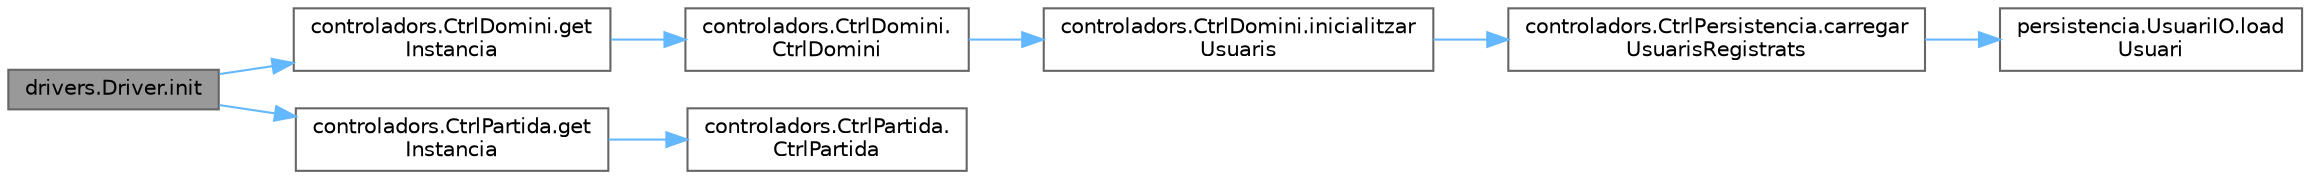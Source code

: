 digraph "drivers.Driver.init"
{
 // INTERACTIVE_SVG=YES
 // LATEX_PDF_SIZE
  bgcolor="transparent";
  edge [fontname=Helvetica,fontsize=10,labelfontname=Helvetica,labelfontsize=10];
  node [fontname=Helvetica,fontsize=10,shape=box,height=0.2,width=0.4];
  rankdir="LR";
  Node1 [id="Node000001",label="drivers.Driver.init",height=0.2,width=0.4,color="gray40", fillcolor="grey60", style="filled", fontcolor="black",tooltip="Inicialitza el driver."];
  Node1 -> Node2 [id="edge1_Node000001_Node000002",color="steelblue1",style="solid",tooltip=" "];
  Node2 [id="Node000002",label="controladors.CtrlDomini.get\lInstancia",height=0.2,width=0.4,color="grey40", fillcolor="white", style="filled",URL="$classcontroladors_1_1_ctrl_domini.html#ab9f3147d91bf87174cee2fbad80eebd0",tooltip="Retorna la instancia del controlador de domini."];
  Node2 -> Node3 [id="edge2_Node000002_Node000003",color="steelblue1",style="solid",tooltip=" "];
  Node3 [id="Node000003",label="controladors.CtrlDomini.\lCtrlDomini",height=0.2,width=0.4,color="grey40", fillcolor="white", style="filled",URL="$classcontroladors_1_1_ctrl_domini.html#a7648cc0064b988072993a90846e84d38",tooltip="Constructor de la classe Ctrl_Domini."];
  Node3 -> Node4 [id="edge3_Node000003_Node000004",color="steelblue1",style="solid",tooltip=" "];
  Node4 [id="Node000004",label="controladors.CtrlDomini.inicialitzar\lUsuaris",height=0.2,width=0.4,color="grey40", fillcolor="white", style="filled",URL="$classcontroladors_1_1_ctrl_domini.html#ab06c2680b60a9e0864d8470f4888e8e9",tooltip="Carrega els usuaris cada cop que executem el joc."];
  Node4 -> Node5 [id="edge4_Node000004_Node000005",color="steelblue1",style="solid",tooltip=" "];
  Node5 [id="Node000005",label="controladors.CtrlPersistencia.carregar\lUsuarisRegistrats",height=0.2,width=0.4,color="grey40", fillcolor="white", style="filled",URL="$classcontroladors_1_1_ctrl_persistencia.html#a06c847181ea13b0c7dde8a61b47f0a0b",tooltip="Carrega els usuaris guardats a la capa de persistència."];
  Node5 -> Node6 [id="edge5_Node000005_Node000006",color="steelblue1",style="solid",tooltip=" "];
  Node6 [id="Node000006",label="persistencia.UsuariIO.load\lUsuari",height=0.2,width=0.4,color="grey40", fillcolor="white", style="filled",URL="$classpersistencia_1_1_usuari_i_o.html#a29677f40d007ca66a5ec1b0926e16da4",tooltip="Carrega un usuari des d'un fitxer JSON."];
  Node1 -> Node7 [id="edge6_Node000001_Node000007",color="steelblue1",style="solid",tooltip=" "];
  Node7 [id="Node000007",label="controladors.CtrlPartida.get\lInstancia",height=0.2,width=0.4,color="grey40", fillcolor="white", style="filled",URL="$classcontroladors_1_1_ctrl_partida.html#acc3f8d0c1620b0c1befc2c1a550a23a8",tooltip="Obté la instància única del controlador de partida."];
  Node7 -> Node8 [id="edge7_Node000007_Node000008",color="steelblue1",style="solid",tooltip=" "];
  Node8 [id="Node000008",label="controladors.CtrlPartida.\lCtrlPartida",height=0.2,width=0.4,color="grey40", fillcolor="white", style="filled",URL="$classcontroladors_1_1_ctrl_partida.html#a8f5583dd87ab70723d68c87c1fefb5f4",tooltip="Constructor del controlador de la partida."];
}
